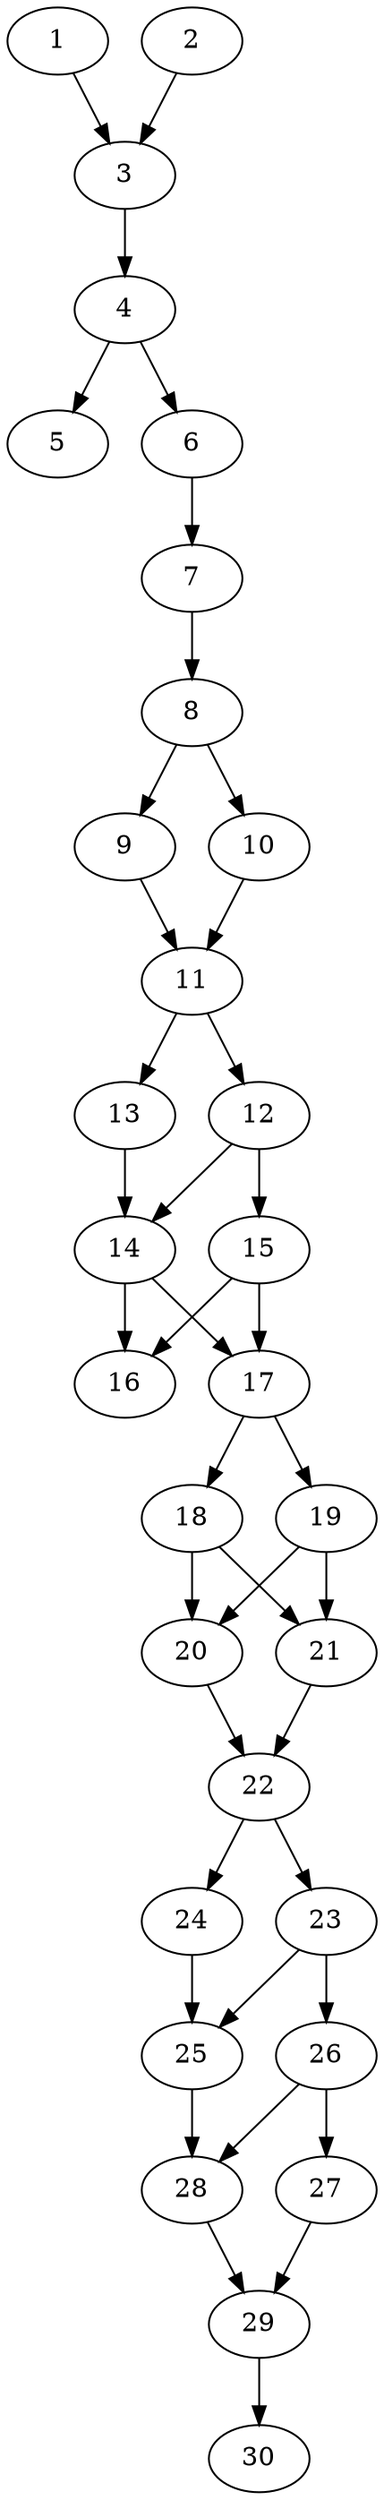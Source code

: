 // DAG automatically generated by daggen at Thu Oct  3 14:04:18 2019
// ./daggen --dot -n 30 --ccr 0.4 --fat 0.3 --regular 0.9 --density 0.9 --mindata 5242880 --maxdata 52428800 
digraph G {
  1 [size="53770240", alpha="0.02", expect_size="21508096"] 
  1 -> 3 [size ="21508096"]
  2 [size="38650880", alpha="0.12", expect_size="15460352"] 
  2 -> 3 [size ="15460352"]
  3 [size="24071680", alpha="0.19", expect_size="9628672"] 
  3 -> 4 [size ="9628672"]
  4 [size="28188160", alpha="0.14", expect_size="11275264"] 
  4 -> 5 [size ="11275264"]
  4 -> 6 [size ="11275264"]
  5 [size="109450240", alpha="0.15", expect_size="43780096"] 
  6 [size="52439040", alpha="0.03", expect_size="20975616"] 
  6 -> 7 [size ="20975616"]
  7 [size="38179840", alpha="0.03", expect_size="15271936"] 
  7 -> 8 [size ="15271936"]
  8 [size="112007680", alpha="0.16", expect_size="44803072"] 
  8 -> 9 [size ="44803072"]
  8 -> 10 [size ="44803072"]
  9 [size="68293120", alpha="0.14", expect_size="27317248"] 
  9 -> 11 [size ="27317248"]
  10 [size="50429440", alpha="0.17", expect_size="20171776"] 
  10 -> 11 [size ="20171776"]
  11 [size="94228480", alpha="0.05", expect_size="37691392"] 
  11 -> 12 [size ="37691392"]
  11 -> 13 [size ="37691392"]
  12 [size="107550720", alpha="0.11", expect_size="43020288"] 
  12 -> 14 [size ="43020288"]
  12 -> 15 [size ="43020288"]
  13 [size="62115840", alpha="0.10", expect_size="24846336"] 
  13 -> 14 [size ="24846336"]
  14 [size="57530880", alpha="0.01", expect_size="23012352"] 
  14 -> 16 [size ="23012352"]
  14 -> 17 [size ="23012352"]
  15 [size="21278720", alpha="0.13", expect_size="8511488"] 
  15 -> 16 [size ="8511488"]
  15 -> 17 [size ="8511488"]
  16 [size="111848960", alpha="0.13", expect_size="44739584"] 
  17 [size="130690560", alpha="0.00", expect_size="52276224"] 
  17 -> 18 [size ="52276224"]
  17 -> 19 [size ="52276224"]
  18 [size="29742080", alpha="0.05", expect_size="11896832"] 
  18 -> 20 [size ="11896832"]
  18 -> 21 [size ="11896832"]
  19 [size="126983680", alpha="0.12", expect_size="50793472"] 
  19 -> 20 [size ="50793472"]
  19 -> 21 [size ="50793472"]
  20 [size="92456960", alpha="0.18", expect_size="36982784"] 
  20 -> 22 [size ="36982784"]
  21 [size="75840000", alpha="0.11", expect_size="30336000"] 
  21 -> 22 [size ="30336000"]
  22 [size="103431680", alpha="0.09", expect_size="41372672"] 
  22 -> 23 [size ="41372672"]
  22 -> 24 [size ="41372672"]
  23 [size="51991040", alpha="0.08", expect_size="20796416"] 
  23 -> 25 [size ="20796416"]
  23 -> 26 [size ="20796416"]
  24 [size="112133120", alpha="0.10", expect_size="44853248"] 
  24 -> 25 [size ="44853248"]
  25 [size="118720000", alpha="0.08", expect_size="47488000"] 
  25 -> 28 [size ="47488000"]
  26 [size="77017600", alpha="0.13", expect_size="30807040"] 
  26 -> 27 [size ="30807040"]
  26 -> 28 [size ="30807040"]
  27 [size="33884160", alpha="0.02", expect_size="13553664"] 
  27 -> 29 [size ="13553664"]
  28 [size="36006400", alpha="0.08", expect_size="14402560"] 
  28 -> 29 [size ="14402560"]
  29 [size="68354560", alpha="0.03", expect_size="27341824"] 
  29 -> 30 [size ="27341824"]
  30 [size="21181440", alpha="0.05", expect_size="8472576"] 
}
